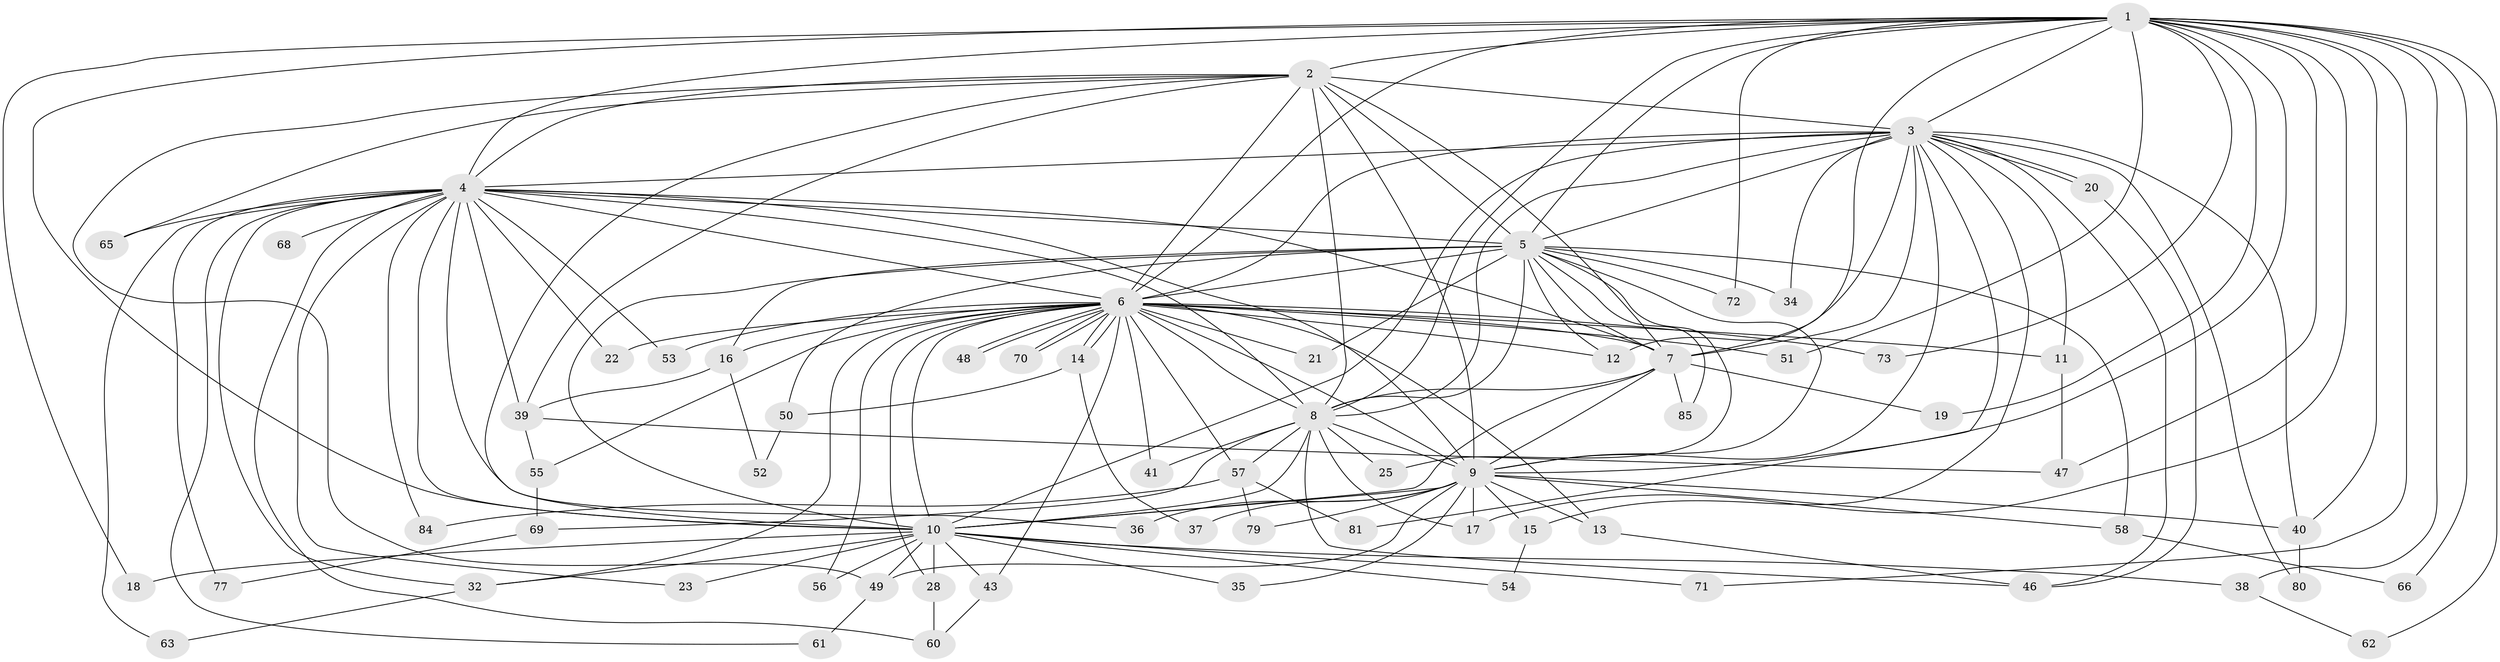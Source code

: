 // original degree distribution, {22: 0.023529411764705882, 13: 0.011764705882352941, 20: 0.011764705882352941, 19: 0.023529411764705882, 31: 0.011764705882352941, 12: 0.011764705882352941, 16: 0.011764705882352941, 21: 0.011764705882352941, 3: 0.21176470588235294, 4: 0.08235294117647059, 5: 0.03529411764705882, 2: 0.5411764705882353, 6: 0.011764705882352941}
// Generated by graph-tools (version 1.1) at 2025/11/02/27/25 16:11:00]
// undirected, 66 vertices, 166 edges
graph export_dot {
graph [start="1"]
  node [color=gray90,style=filled];
  1 [super="+44"];
  2 [super="+30"];
  3 [super="+29"];
  4 [super="+27"];
  5 [super="+31"];
  6 [super="+26"];
  7;
  8 [super="+83"];
  9 [super="+33"];
  10 [super="+24"];
  11;
  12;
  13;
  14;
  15;
  16 [super="+67"];
  17 [super="+42"];
  18;
  19;
  20 [super="+82"];
  21;
  22;
  23;
  25;
  28;
  32 [super="+74"];
  34;
  35;
  36;
  37;
  38;
  39 [super="+45"];
  40 [super="+59"];
  41;
  43;
  46 [super="+78"];
  47 [super="+75"];
  48;
  49 [super="+64"];
  50;
  51;
  52;
  53;
  54;
  55;
  56;
  57;
  58;
  60 [super="+76"];
  61;
  62;
  63;
  65;
  66;
  68;
  69;
  70;
  71;
  72;
  73;
  77;
  79;
  80;
  81;
  84;
  85;
  1 -- 2;
  1 -- 3;
  1 -- 4;
  1 -- 5;
  1 -- 6;
  1 -- 7;
  1 -- 8;
  1 -- 9;
  1 -- 10 [weight=2];
  1 -- 17;
  1 -- 18;
  1 -- 19;
  1 -- 38;
  1 -- 47;
  1 -- 51;
  1 -- 62;
  1 -- 66;
  1 -- 71;
  1 -- 72;
  1 -- 73;
  1 -- 40;
  2 -- 3;
  2 -- 4;
  2 -- 5 [weight=2];
  2 -- 6;
  2 -- 7;
  2 -- 8;
  2 -- 9;
  2 -- 10;
  2 -- 39;
  2 -- 49;
  2 -- 65;
  3 -- 4 [weight=2];
  3 -- 5;
  3 -- 6;
  3 -- 7;
  3 -- 8;
  3 -- 9;
  3 -- 10;
  3 -- 11;
  3 -- 15;
  3 -- 20;
  3 -- 20;
  3 -- 34;
  3 -- 40;
  3 -- 80;
  3 -- 81;
  3 -- 46;
  3 -- 12;
  4 -- 5;
  4 -- 6;
  4 -- 7;
  4 -- 8 [weight=2];
  4 -- 9 [weight=2];
  4 -- 10;
  4 -- 22;
  4 -- 23;
  4 -- 32;
  4 -- 36;
  4 -- 61;
  4 -- 65;
  4 -- 68 [weight=2];
  4 -- 77;
  4 -- 84;
  4 -- 39;
  4 -- 53;
  4 -- 63;
  4 -- 60;
  5 -- 6;
  5 -- 7;
  5 -- 8;
  5 -- 9;
  5 -- 10 [weight=3];
  5 -- 12;
  5 -- 16;
  5 -- 21;
  5 -- 25;
  5 -- 34;
  5 -- 50;
  5 -- 85;
  5 -- 72;
  5 -- 58;
  6 -- 7 [weight=2];
  6 -- 8;
  6 -- 9;
  6 -- 10;
  6 -- 11;
  6 -- 12;
  6 -- 13;
  6 -- 14;
  6 -- 14;
  6 -- 16 [weight=2];
  6 -- 21;
  6 -- 22;
  6 -- 28;
  6 -- 41;
  6 -- 48;
  6 -- 48;
  6 -- 53;
  6 -- 55;
  6 -- 56;
  6 -- 57;
  6 -- 70;
  6 -- 70;
  6 -- 73;
  6 -- 43;
  6 -- 51;
  6 -- 32;
  7 -- 8;
  7 -- 9;
  7 -- 10;
  7 -- 19;
  7 -- 85;
  8 -- 9;
  8 -- 10;
  8 -- 25;
  8 -- 41;
  8 -- 46;
  8 -- 57;
  8 -- 69;
  8 -- 17;
  9 -- 10;
  9 -- 13;
  9 -- 15;
  9 -- 17;
  9 -- 35;
  9 -- 37;
  9 -- 40;
  9 -- 49;
  9 -- 58;
  9 -- 79;
  9 -- 36;
  10 -- 18;
  10 -- 23;
  10 -- 28;
  10 -- 32;
  10 -- 35;
  10 -- 54;
  10 -- 56;
  10 -- 71;
  10 -- 43;
  10 -- 38;
  10 -- 49;
  11 -- 47;
  13 -- 46;
  14 -- 37;
  14 -- 50;
  15 -- 54;
  16 -- 39;
  16 -- 52;
  20 -- 46;
  28 -- 60;
  32 -- 63;
  38 -- 62;
  39 -- 55;
  39 -- 47;
  40 -- 80;
  43 -- 60;
  49 -- 61;
  50 -- 52;
  55 -- 69;
  57 -- 79;
  57 -- 81;
  57 -- 84;
  58 -- 66;
  69 -- 77;
}
